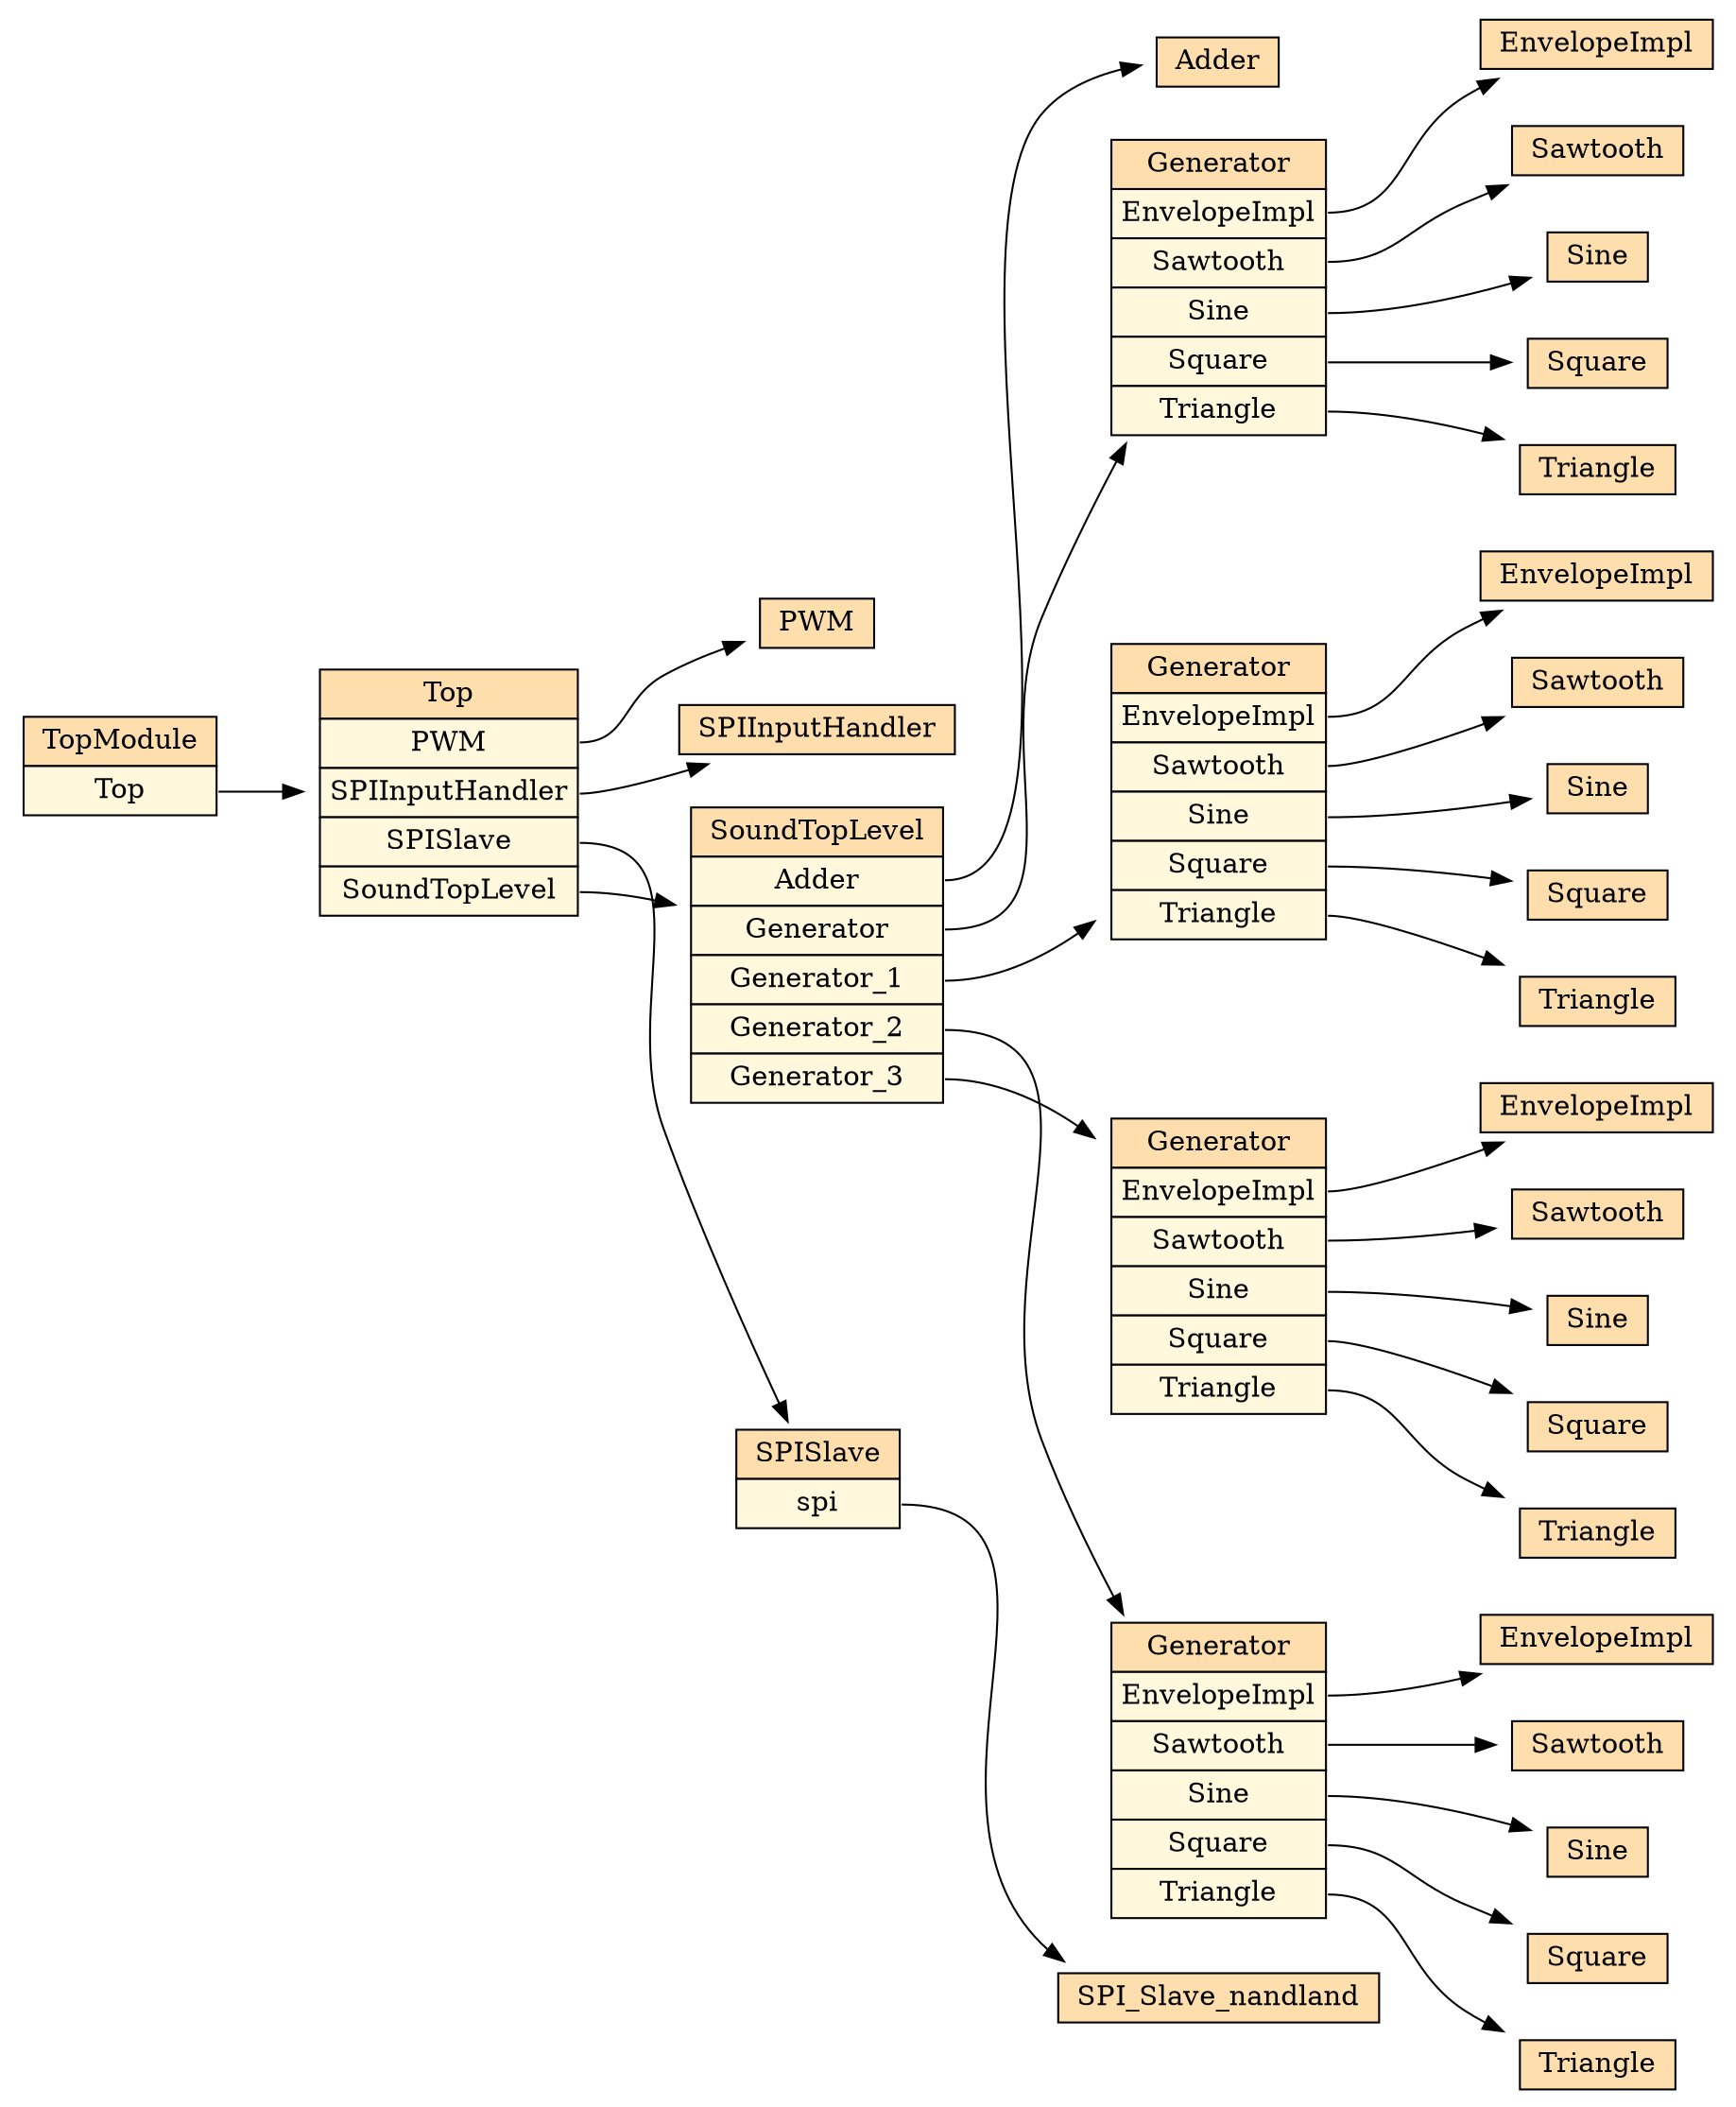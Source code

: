 digraph TopModule_hierarchy { rankdir="TB" 
 node [shape="rectangle"]; 
rankdir="LR" 
stylesheet = "styles.css"
module_1 [shape= "plaintext" href="TopModule.dot.svg" label=<

<TABLE BORDER="0" CELLBORDER="1" CELLSPACING="0" CELLPADDING="4" >
      
  <TR >
    <TD BGCOLOR="#FFDEAD" > TopModule </TD>
  </TR>
        
  <TR>
    <TD PORT="module_2" BGCOLOR="#FFF8DC" >Top</TD>
  </TR>
        
</TABLE>>];

      module_2 [shape= "plaintext" href="Top.dot.svg" label=<

<TABLE BORDER="0" CELLBORDER="1" CELLSPACING="0" CELLPADDING="4" >
      
  <TR >
    <TD BGCOLOR="#FFDEAD" > Top </TD>
  </TR>
        
  <TR>
    <TD PORT="module_30" BGCOLOR="#FFF8DC" >PWM</TD>
  </TR>
        
  <TR>
    <TD PORT="module_29" BGCOLOR="#FFF8DC" >SPIInputHandler</TD>
  </TR>
        
  <TR>
    <TD PORT="module_31" BGCOLOR="#FFF8DC" >SPISlave</TD>
  </TR>
        
  <TR>
    <TD PORT="module_3" BGCOLOR="#FFF8DC" >SoundTopLevel</TD>
  </TR>
        
</TABLE>>];

      module_3 [shape= "plaintext" href="SoundTopLevel.dot.svg" label=<

<TABLE BORDER="0" CELLBORDER="1" CELLSPACING="0" CELLPADDING="4" >
      
  <TR >
    <TD BGCOLOR="#FFDEAD" > SoundTopLevel </TD>
  </TR>
        
  <TR>
    <TD PORT="module_22" BGCOLOR="#FFF8DC" >Adder</TD>
  </TR>
        
  <TR>
    <TD PORT="module_23" BGCOLOR="#FFF8DC" >Generator</TD>
  </TR>
        
  <TR>
    <TD PORT="module_10" BGCOLOR="#FFF8DC" >Generator_1</TD>
  </TR>
        
  <TR>
    <TD PORT="module_4" BGCOLOR="#FFF8DC" >Generator_2</TD>
  </TR>
        
  <TR>
    <TD PORT="module_16" BGCOLOR="#FFF8DC" >Generator_3</TD>
  </TR>
        
</TABLE>>];

      module_4 [shape= "plaintext" href="Generator.dot.svg" label=<

<TABLE BORDER="0" CELLBORDER="1" CELLSPACING="0" CELLPADDING="4" >
      
  <TR >
    <TD BGCOLOR="#FFDEAD" > Generator </TD>
  </TR>
        
  <TR>
    <TD PORT="module_6" BGCOLOR="#FFF8DC" >EnvelopeImpl</TD>
  </TR>
        
  <TR>
    <TD PORT="module_9" BGCOLOR="#FFF8DC" >Sawtooth</TD>
  </TR>
        
  <TR>
    <TD PORT="module_8" BGCOLOR="#FFF8DC" >Sine</TD>
  </TR>
        
  <TR>
    <TD PORT="module_5" BGCOLOR="#FFF8DC" >Square</TD>
  </TR>
        
  <TR>
    <TD PORT="module_7" BGCOLOR="#FFF8DC" >Triangle</TD>
  </TR>
        
</TABLE>>];

      module_5 [shape= "plaintext" href="Square.dot.svg" label=<

<TABLE BORDER="0" CELLBORDER="1" CELLSPACING="0" CELLPADDING="4" >
      
  <TR >
    <TD BGCOLOR="#FFDEAD" > Square </TD>
  </TR>
        
</TABLE>>];

      module_6 [shape= "plaintext" href="EnvelopeImpl.dot.svg" label=<

<TABLE BORDER="0" CELLBORDER="1" CELLSPACING="0" CELLPADDING="4" >
      
  <TR >
    <TD BGCOLOR="#FFDEAD" > EnvelopeImpl </TD>
  </TR>
        
</TABLE>>];

      module_7 [shape= "plaintext" href="Triangle.dot.svg" label=<

<TABLE BORDER="0" CELLBORDER="1" CELLSPACING="0" CELLPADDING="4" >
      
  <TR >
    <TD BGCOLOR="#FFDEAD" > Triangle </TD>
  </TR>
        
</TABLE>>];

      module_8 [shape= "plaintext" href="Sine.dot.svg" label=<

<TABLE BORDER="0" CELLBORDER="1" CELLSPACING="0" CELLPADDING="4" >
      
  <TR >
    <TD BGCOLOR="#FFDEAD" > Sine </TD>
  </TR>
        
</TABLE>>];

      module_9 [shape= "plaintext" href="Sawtooth.dot.svg" label=<

<TABLE BORDER="0" CELLBORDER="1" CELLSPACING="0" CELLPADDING="4" >
      
  <TR >
    <TD BGCOLOR="#FFDEAD" > Sawtooth </TD>
  </TR>
        
</TABLE>>];

      module_10 [shape= "plaintext" href="Generator.dot.svg" label=<

<TABLE BORDER="0" CELLBORDER="1" CELLSPACING="0" CELLPADDING="4" >
      
  <TR >
    <TD BGCOLOR="#FFDEAD" > Generator </TD>
  </TR>
        
  <TR>
    <TD PORT="module_12" BGCOLOR="#FFF8DC" >EnvelopeImpl</TD>
  </TR>
        
  <TR>
    <TD PORT="module_15" BGCOLOR="#FFF8DC" >Sawtooth</TD>
  </TR>
        
  <TR>
    <TD PORT="module_14" BGCOLOR="#FFF8DC" >Sine</TD>
  </TR>
        
  <TR>
    <TD PORT="module_11" BGCOLOR="#FFF8DC" >Square</TD>
  </TR>
        
  <TR>
    <TD PORT="module_13" BGCOLOR="#FFF8DC" >Triangle</TD>
  </TR>
        
</TABLE>>];

      module_11 [shape= "plaintext" href="Square.dot.svg" label=<

<TABLE BORDER="0" CELLBORDER="1" CELLSPACING="0" CELLPADDING="4" >
      
  <TR >
    <TD BGCOLOR="#FFDEAD" > Square </TD>
  </TR>
        
</TABLE>>];

      module_12 [shape= "plaintext" href="EnvelopeImpl.dot.svg" label=<

<TABLE BORDER="0" CELLBORDER="1" CELLSPACING="0" CELLPADDING="4" >
      
  <TR >
    <TD BGCOLOR="#FFDEAD" > EnvelopeImpl </TD>
  </TR>
        
</TABLE>>];

      module_13 [shape= "plaintext" href="Triangle.dot.svg" label=<

<TABLE BORDER="0" CELLBORDER="1" CELLSPACING="0" CELLPADDING="4" >
      
  <TR >
    <TD BGCOLOR="#FFDEAD" > Triangle </TD>
  </TR>
        
</TABLE>>];

      module_14 [shape= "plaintext" href="Sine.dot.svg" label=<

<TABLE BORDER="0" CELLBORDER="1" CELLSPACING="0" CELLPADDING="4" >
      
  <TR >
    <TD BGCOLOR="#FFDEAD" > Sine </TD>
  </TR>
        
</TABLE>>];

      module_15 [shape= "plaintext" href="Sawtooth.dot.svg" label=<

<TABLE BORDER="0" CELLBORDER="1" CELLSPACING="0" CELLPADDING="4" >
      
  <TR >
    <TD BGCOLOR="#FFDEAD" > Sawtooth </TD>
  </TR>
        
</TABLE>>];

      module_16 [shape= "plaintext" href="Generator.dot.svg" label=<

<TABLE BORDER="0" CELLBORDER="1" CELLSPACING="0" CELLPADDING="4" >
      
  <TR >
    <TD BGCOLOR="#FFDEAD" > Generator </TD>
  </TR>
        
  <TR>
    <TD PORT="module_18" BGCOLOR="#FFF8DC" >EnvelopeImpl</TD>
  </TR>
        
  <TR>
    <TD PORT="module_21" BGCOLOR="#FFF8DC" >Sawtooth</TD>
  </TR>
        
  <TR>
    <TD PORT="module_20" BGCOLOR="#FFF8DC" >Sine</TD>
  </TR>
        
  <TR>
    <TD PORT="module_17" BGCOLOR="#FFF8DC" >Square</TD>
  </TR>
        
  <TR>
    <TD PORT="module_19" BGCOLOR="#FFF8DC" >Triangle</TD>
  </TR>
        
</TABLE>>];

      module_17 [shape= "plaintext" href="Square.dot.svg" label=<

<TABLE BORDER="0" CELLBORDER="1" CELLSPACING="0" CELLPADDING="4" >
      
  <TR >
    <TD BGCOLOR="#FFDEAD" > Square </TD>
  </TR>
        
</TABLE>>];

      module_18 [shape= "plaintext" href="EnvelopeImpl.dot.svg" label=<

<TABLE BORDER="0" CELLBORDER="1" CELLSPACING="0" CELLPADDING="4" >
      
  <TR >
    <TD BGCOLOR="#FFDEAD" > EnvelopeImpl </TD>
  </TR>
        
</TABLE>>];

      module_19 [shape= "plaintext" href="Triangle.dot.svg" label=<

<TABLE BORDER="0" CELLBORDER="1" CELLSPACING="0" CELLPADDING="4" >
      
  <TR >
    <TD BGCOLOR="#FFDEAD" > Triangle </TD>
  </TR>
        
</TABLE>>];

      module_20 [shape= "plaintext" href="Sine.dot.svg" label=<

<TABLE BORDER="0" CELLBORDER="1" CELLSPACING="0" CELLPADDING="4" >
      
  <TR >
    <TD BGCOLOR="#FFDEAD" > Sine </TD>
  </TR>
        
</TABLE>>];

      module_21 [shape= "plaintext" href="Sawtooth.dot.svg" label=<

<TABLE BORDER="0" CELLBORDER="1" CELLSPACING="0" CELLPADDING="4" >
      
  <TR >
    <TD BGCOLOR="#FFDEAD" > Sawtooth </TD>
  </TR>
        
</TABLE>>];

      module_22 [shape= "plaintext" href="Adder.dot.svg" label=<

<TABLE BORDER="0" CELLBORDER="1" CELLSPACING="0" CELLPADDING="4" >
      
  <TR >
    <TD BGCOLOR="#FFDEAD" > Adder </TD>
  </TR>
        
</TABLE>>];

      module_23 [shape= "plaintext" href="Generator.dot.svg" label=<

<TABLE BORDER="0" CELLBORDER="1" CELLSPACING="0" CELLPADDING="4" >
      
  <TR >
    <TD BGCOLOR="#FFDEAD" > Generator </TD>
  </TR>
        
  <TR>
    <TD PORT="module_25" BGCOLOR="#FFF8DC" >EnvelopeImpl</TD>
  </TR>
        
  <TR>
    <TD PORT="module_28" BGCOLOR="#FFF8DC" >Sawtooth</TD>
  </TR>
        
  <TR>
    <TD PORT="module_27" BGCOLOR="#FFF8DC" >Sine</TD>
  </TR>
        
  <TR>
    <TD PORT="module_24" BGCOLOR="#FFF8DC" >Square</TD>
  </TR>
        
  <TR>
    <TD PORT="module_26" BGCOLOR="#FFF8DC" >Triangle</TD>
  </TR>
        
</TABLE>>];

      module_24 [shape= "plaintext" href="Square.dot.svg" label=<

<TABLE BORDER="0" CELLBORDER="1" CELLSPACING="0" CELLPADDING="4" >
      
  <TR >
    <TD BGCOLOR="#FFDEAD" > Square </TD>
  </TR>
        
</TABLE>>];

      module_25 [shape= "plaintext" href="EnvelopeImpl.dot.svg" label=<

<TABLE BORDER="0" CELLBORDER="1" CELLSPACING="0" CELLPADDING="4" >
      
  <TR >
    <TD BGCOLOR="#FFDEAD" > EnvelopeImpl </TD>
  </TR>
        
</TABLE>>];

      module_26 [shape= "plaintext" href="Triangle.dot.svg" label=<

<TABLE BORDER="0" CELLBORDER="1" CELLSPACING="0" CELLPADDING="4" >
      
  <TR >
    <TD BGCOLOR="#FFDEAD" > Triangle </TD>
  </TR>
        
</TABLE>>];

      module_27 [shape= "plaintext" href="Sine.dot.svg" label=<

<TABLE BORDER="0" CELLBORDER="1" CELLSPACING="0" CELLPADDING="4" >
      
  <TR >
    <TD BGCOLOR="#FFDEAD" > Sine </TD>
  </TR>
        
</TABLE>>];

      module_28 [shape= "plaintext" href="Sawtooth.dot.svg" label=<

<TABLE BORDER="0" CELLBORDER="1" CELLSPACING="0" CELLPADDING="4" >
      
  <TR >
    <TD BGCOLOR="#FFDEAD" > Sawtooth </TD>
  </TR>
        
</TABLE>>];

      module_29 [shape= "plaintext" href="SPIInputHandler.dot.svg" label=<

<TABLE BORDER="0" CELLBORDER="1" CELLSPACING="0" CELLPADDING="4" >
      
  <TR >
    <TD BGCOLOR="#FFDEAD" > SPIInputHandler </TD>
  </TR>
        
</TABLE>>];

      module_30 [shape= "plaintext" href="PWM.dot.svg" label=<

<TABLE BORDER="0" CELLBORDER="1" CELLSPACING="0" CELLPADDING="4" >
      
  <TR >
    <TD BGCOLOR="#FFDEAD" > PWM </TD>
  </TR>
        
</TABLE>>];

      module_31 [shape= "plaintext" href="SPISlave.dot.svg" label=<

<TABLE BORDER="0" CELLBORDER="1" CELLSPACING="0" CELLPADDING="4" >
      
  <TR >
    <TD BGCOLOR="#FFDEAD" > SPISlave </TD>
  </TR>
        
  <TR>
    <TD PORT="module_32" BGCOLOR="#FFF8DC" >spi</TD>
  </TR>
        
</TABLE>>];

      module_32 [shape= "plaintext" href="SPI_Slave_nandland.dot.svg" label=<

<TABLE BORDER="0" CELLBORDER="1" CELLSPACING="0" CELLPADDING="4" >
      
  <TR >
    <TD BGCOLOR="#FFDEAD" > SPI_Slave_nandland </TD>
  </TR>
        
</TABLE>>];

      module_4:module_5 -> module_5
module_4:module_6 -> module_6
module_4:module_7 -> module_7
module_4:module_8 -> module_8
module_4:module_9 -> module_9
module_3:module_4 -> module_4
module_10:module_11 -> module_11
module_10:module_12 -> module_12
module_10:module_13 -> module_13
module_10:module_14 -> module_14
module_10:module_15 -> module_15
module_3:module_10 -> module_10
module_16:module_17 -> module_17
module_16:module_18 -> module_18
module_16:module_19 -> module_19
module_16:module_20 -> module_20
module_16:module_21 -> module_21
module_3:module_16 -> module_16
module_3:module_22 -> module_22
module_23:module_24 -> module_24
module_23:module_25 -> module_25
module_23:module_26 -> module_26
module_23:module_27 -> module_27
module_23:module_28 -> module_28
module_3:module_23 -> module_23
module_2:module_3 -> module_3
module_2:module_29 -> module_29
module_2:module_30 -> module_30
module_31:module_32 -> module_32
module_2:module_31 -> module_31
module_1:module_2 -> module_2
}